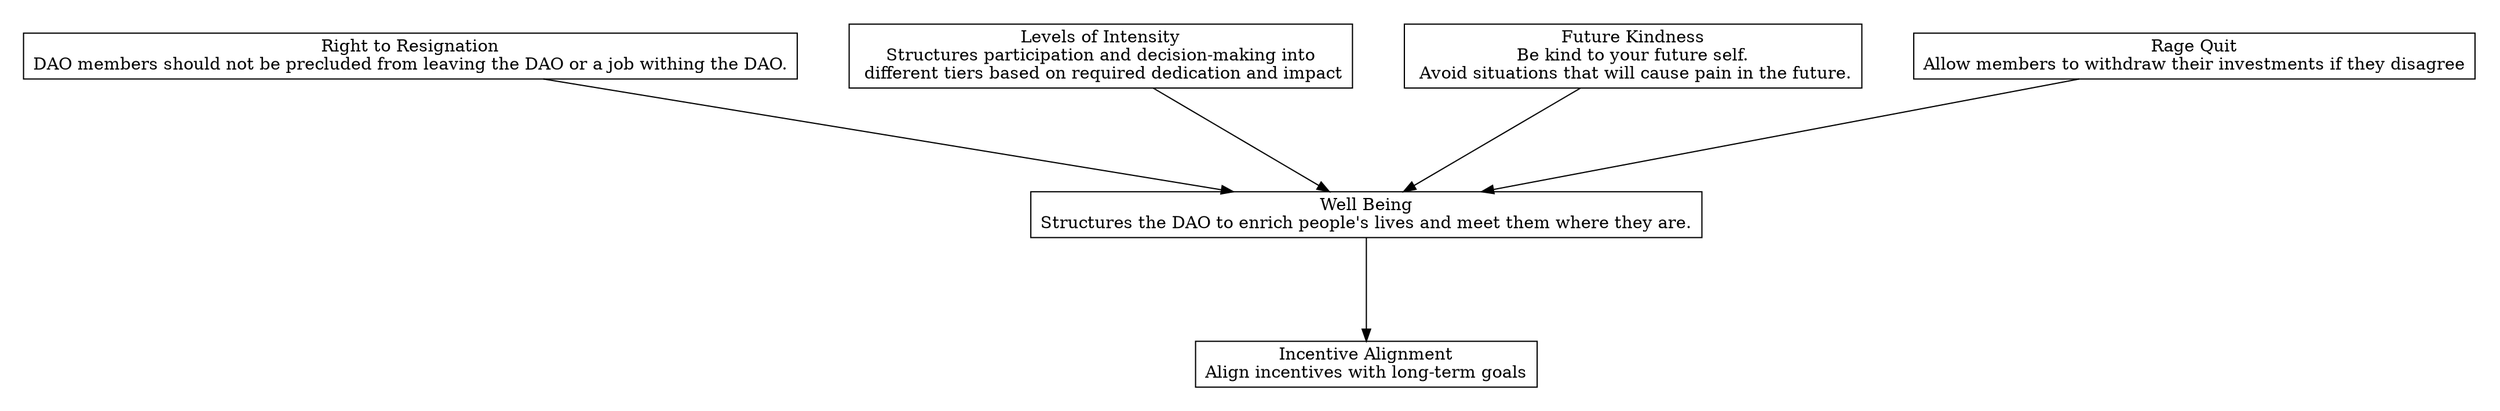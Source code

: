 digraph "" {
	graph [nodesep=0.6,
		rankdir=TB,
		ranksep=1.2
	];
	node [label="\N",
		shape=box
	];
	subgraph cluster_predecessors {
		graph [rank=max,
			style=invis
		];
		"Rage Quit"	[label="Rage Quit\nAllow members to withdraw their investments if they disagree"];
		"Future Kindness"	[label="Future Kindness\nBe kind to your future self.\n Avoid situations that will cause pain in the future."];
		"Levels of Intensity"	[label="Levels of Intensity\nStructures participation and decision-making into\n different tiers based on required dedication and impact"];
		"Right to Resignation"	[label="Right to Resignation\nDAO members should not be precluded from leaving the DAO or a job withing the DAO.\n"];
	}
	subgraph cluster_descendants {
		graph [rank=min,
			style=invis
		];
		"Incentive Alignment"	[label="Incentive Alignment\nAlign incentives with long-term goals"];
	}
	"Well Being"	[label="Well Being\nStructures the DAO to enrich people's lives and meet them where they are."];
	"Well Being" -> "Incentive Alignment";
	"Rage Quit" -> "Well Being";
	"Future Kindness" -> "Well Being";
	"Levels of Intensity" -> "Well Being";
	"Right to Resignation" -> "Well Being";
}
